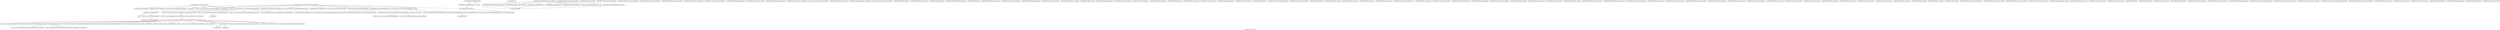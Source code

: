 digraph "Call graph: fix_nve_sphere.ll" {
	label="Call graph: fix_nve_sphere.ll";

	Node0x558aa0b59290 [shape=record,label="{_ZN9LAMMPS_NS12FixNVESphereC2EPNS_6LAMMPSEiPPc}"];
	Node0x558aa0b59290 -> Node0x558aa0a84690;
	Node0x558aa0b59290 -> Node0x558aa0a84800;
	Node0x558aa0b59290 -> Node0x558aa0a83e70;
	Node0x558aa0b59290 -> Node0x558aa0aecc30;
	Node0x558aa0b59290 -> Node0x558aa0aad8b0;
	Node0x558aa0b59290 -> Node0x558aa0a85900;
	Node0x558aa0b59290 -> Node0x558aa0a84b30;
	Node0x558aa0b59290 -> Node0x558aa0ad0df0;
	Node0x558aa0b59290 -> Node0x558aa0b59420;
	Node0x558aa0b59290 -> Node0x558aa0b596c0;
	Node0x558aa0a84690 [shape=record,label="{_ZN9LAMMPS_NS6FixNVEC2EPNS_6LAMMPSEiPPc}"];
	Node0x558aa0a85900 [shape=record,label="{_ZN9LAMMPS_NS5utils16missing_cmd_argsERKNSt7__cxx1112basic_stringIcSt11char_traitsIcESaIcEEEiS8_PNS_5ErrorE}"];
	Node0x558aa0a84800 [shape=record,label="{_ZNSaIcEC1Ev}"];
	Node0x558aa0a83e70 [shape=record,label="{_ZNSt7__cxx1112basic_stringIcSt11char_traitsIcESaIcEEC2IS3_EEPKcRKS3_}"];
	Node0x558aa0a83e70 -> Node0x558aa0adcaa0;
	Node0x558aa0a83e70 -> Node0x558aa0a855a0;
	Node0x558aa0a83e70 -> Node0x558aa0a87340;
	Node0x558aa0a83e70 -> Node0x558aa0a85420;
	Node0x558aa0a83e70 -> Node0x558aa0acf410;
	Node0x558aa0ac8c60 [shape=record,label="{__gxx_personality_v0}"];
	Node0x558aa0a84b30 [shape=record,label="{_ZNSt7__cxx1112basic_stringIcSt11char_traitsIcESaIcEED1Ev}"];
	Node0x558aa0aad8b0 [shape=record,label="{_ZNSaIcED1Ev}"];
	Node0x558aa0b596c0 [shape=record,label="{strcmp}"];
	Node0x558aa0b59420 [shape=record,label="{_ZN9LAMMPS_NS5Error3allIJRPcEEEvRKNSt7__cxx1112basic_stringIcSt11char_traitsIcESaIcEEEiSB_DpOT_}"];
	Node0x558aa0b59420 -> Node0x558aa0a98ba0;
	Node0x558aa0b59420 -> Node0x558aa0a9cdd0;
	Node0x558aa0b59420 -> Node0x558aa0aa0a80;
	Node0x558aa0ad0df0 [shape=record,label="{_ZN9LAMMPS_NS5Error3allERKNSt7__cxx1112basic_stringIcSt11char_traitsIcESaIcEEEiS8_}"];
	Node0x558aa0aecc30 [shape=record,label="{_ZN9LAMMPS_NS6FixNVED2Ev}"];
	Node0x558aa0aecc30 -> Node0x558aa0aa1bd0;
	Node0x558aa0aa3670 [shape=record,label="{_ZN9LAMMPS_NS12FixNVESphere4initEv}"];
	Node0x558aa0aa3670 -> Node0x558aa0aa4940;
	Node0x558aa0aa3670 -> Node0x558aa0a84800;
	Node0x558aa0aa3670 -> Node0x558aa0a83e70;
	Node0x558aa0aa3670 -> Node0x558aa0aad8b0;
	Node0x558aa0aa3670 -> Node0x558aa0a84b30;
	Node0x558aa0aa3670 -> Node0x558aa0aa6580;
	Node0x558aa0aa4940 [shape=record,label="{_ZN9LAMMPS_NS6FixNVE4initEv}"];
	Node0x558aa0aa6580 [shape=record,label="{_ZN9LAMMPS_NS5Error3oneERKNSt7__cxx1112basic_stringIcSt11char_traitsIcESaIcEEEiS8_}"];
	Node0x558aa0b677f0 [shape=record,label="{_ZN9LAMMPS_NS12FixNVESphere17initial_integrateEi}"];
	Node0x558aa0b677f0 -> Node0x558aa0b67870;
	Node0x558aa0b677f0 -> Node0x558aa0b67c60;
	Node0x558aa0b677f0 -> Node0x558aa0aab980;
	Node0x558aa0b677f0 -> Node0x558aa0aa9990;
	Node0x558aa0b677f0 -> Node0x558aa0aaa300;
	Node0x558aa0b677f0 -> Node0x558aa0aac270;
	Node0x558aa0b677f0 -> Node0x558aa0aaee00;
	Node0x558aa0b677f0 -> Node0x558aa0aa7e50;
	Node0x558aa0b67870 [shape=record,label="{llvm.fmuladd.f64}"];
	Node0x558aa0aa7e50 [shape=record,label="{sqrt}"];
	Node0x558aa0aa9990 [shape=record,label="{_ZN9MathExtra6matvecEPA3_KdPS0_Pd}"];
	Node0x558aa0aa9990 -> Node0x558aa0b67870;
	Node0x558aa0b1f4c0 [shape=record,label="{_ZN9LAMMPS_NS3Fix19unpack_reverse_commEiPiPd}"];
	Node0x558aa0b20310 [shape=record,label="{_ZN9LAMMPS_NS3Fix10reset_gridEv}"];
	Node0x558aa0b21100 [shape=record,label="{_ZN9LAMMPS_NS3Fix17pack_forward_gridEiPviPi}"];
	Node0x558aa0b243d0 [shape=record,label="{_ZN9LAMMPS_NS3Fix19unpack_forward_gridEiPviPi}"];
	Node0x558aa0b25660 [shape=record,label="{_ZN9LAMMPS_NS3Fix17pack_reverse_gridEiPviPi}"];
	Node0x558aa0b26470 [shape=record,label="{_ZN9LAMMPS_NS3Fix19unpack_reverse_gridEiPviPi}"];
	Node0x558aa0b27500 [shape=record,label="{_ZN9LAMMPS_NS3Fix15pack_remap_gridEiPviPi}"];
	Node0x558aa0b28210 [shape=record,label="{_ZN9LAMMPS_NS3Fix17unpack_remap_gridEiPviPi}"];
	Node0x558aa0b28ee0 [shape=record,label="{_ZN9LAMMPS_NS3Fix16unpack_read_gridEiPc}"];
	Node0x558aa0b2b6c0 [shape=record,label="{_ZN9LAMMPS_NS3Fix15pack_write_gridEiPv}"];
	Node0x558aa0b2c8d0 [shape=record,label="{_ZN9LAMMPS_NS3Fix17unpack_write_gridEiPvPi}"];
	Node0x558aa0b2dc90 [shape=record,label="{_ZN9LAMMPS_NS3Fix16get_grid_by_nameERKNSt7__cxx1112basic_stringIcSt11char_traitsIcESaIcEEERi}"];
	Node0x558aa0b3e8b0 [shape=record,label="{_ZN9LAMMPS_NS3Fix17get_grid_by_indexEi}"];
	Node0x558aa0b3f7d0 [shape=record,label="{_ZN9LAMMPS_NS3Fix20get_griddata_by_nameEiRKNSt7__cxx1112basic_stringIcSt11char_traitsIcESaIcEEERi}"];
	Node0x558aa0aaa300 [shape=record,label="{_ZN9MathExtra13BuildRxMatrixEPA3_dd}"];
	Node0x558aa0aab980 [shape=record,label="{_ZN9MathExtra16transpose_times3EPA3_KdS2_PA3_d}"];
	Node0x558aa0aab980 -> Node0x558aa0b67870;
	Node0x558aa0aac270 [shape=record,label="{_ZN9MathExtra13BuildRyMatrixEPA3_dd}"];
	Node0x558aa0aaee00 [shape=record,label="{_ZN9MathExtra13BuildRzMatrixEPA3_dd}"];
	Node0x558aa0b67c60 [shape=record,label="{_ZN9MathExtra16transpose_matvecEPA3_KdPS0_Pd}"];
	Node0x558aa0b67c60 -> Node0x558aa0b67870;
	Node0x558aa0ab3ce0 [shape=record,label="{_ZN9LAMMPS_NS12FixNVESphere15final_integrateEv}"];
	Node0x558aa0ab3ce0 -> Node0x558aa0b67870;
	Node0x558aa0b67e30 [shape=record,label="{_ZN9LAMMPS_NS12FixNVESphereD2Ev}"];
	Node0x558aa0b67e30 -> Node0x558aa0aecc30;
	Node0x558aa0b67eb0 [shape=record,label="{_ZN9LAMMPS_NS12FixNVESphereD0Ev}"];
	Node0x558aa0b67eb0 -> Node0x558aa0b67e30;
	Node0x558aa0b67eb0 -> Node0x558aa0b67f60;
	Node0x558aa0b67fe0 [shape=record,label="{_ZN9LAMMPS_NS6FixNVE7setmaskEv}"];
	Node0x558aa0b68060 [shape=record,label="{_ZN9LAMMPS_NS3Fix16post_constructorEv}"];
	Node0x558aa0b0a2a0 [shape=record,label="{_ZN9LAMMPS_NS3Fix9min_storeEv}"];
	Node0x558aa0ab4450 [shape=record,label="{_ZN9LAMMPS_NS3Fix9init_listEiPNS_9NeighListE}"];
	Node0x558aa0ab60e0 [shape=record,label="{_ZN9LAMMPS_NS3Fix5setupEi}"];
	Node0x558aa0ab6c90 [shape=record,label="{_ZN9LAMMPS_NS3Fix18setup_pre_exchangeEv}"];
	Node0x558aa0ab72b0 [shape=record,label="{_ZN9LAMMPS_NS3Fix18setup_pre_neighborEv}"];
	Node0x558aa0ab8530 [shape=record,label="{_ZN9LAMMPS_NS3Fix19setup_post_neighborEv}"];
	Node0x558aa0ab9ca0 [shape=record,label="{_ZN9LAMMPS_NS3Fix15setup_pre_forceEi}"];
	Node0x558aa0abb510 [shape=record,label="{_ZN9LAMMPS_NS3Fix17setup_pre_reverseEii}"];
	Node0x558aa0abde00 [shape=record,label="{_ZN9LAMMPS_NS3Fix9min_setupEi}"];
	Node0x558aa0abed60 [shape=record,label="{_ZN9LAMMPS_NS3Fix14post_integrateEv}"];
	Node0x558aa0ac0770 [shape=record,label="{_ZN9LAMMPS_NS3Fix12pre_exchangeEv}"];
	Node0x558aa0ac5350 [shape=record,label="{_ZN9LAMMPS_NS3Fix12pre_neighborEv}"];
	Node0x558aa0ac60e0 [shape=record,label="{_ZN9LAMMPS_NS3Fix13post_neighborEv}"];
	Node0x558aa0ac68b0 [shape=record,label="{_ZN9LAMMPS_NS3Fix9pre_forceEi}"];
	Node0x558aa0acd440 [shape=record,label="{_ZN9LAMMPS_NS3Fix11pre_reverseEii}"];
	Node0x558aa0acfee0 [shape=record,label="{_ZN9LAMMPS_NS3Fix10post_forceEi}"];
	Node0x558aa0ad46e0 [shape=record,label="{_ZN9LAMMPS_NS3Fix15fused_integrateEi}"];
	Node0x558aa0ad5890 [shape=record,label="{_ZN9LAMMPS_NS3Fix11end_of_stepEv}"];
	Node0x558aa0ad8260 [shape=record,label="{_ZN9LAMMPS_NS3Fix8post_runEv}"];
	Node0x558aa0ad9a90 [shape=record,label="{_ZN9LAMMPS_NS3Fix13write_restartEP8_IO_FILE}"];
	Node0x558aa0ada4f0 [shape=record,label="{_ZN9LAMMPS_NS3Fix18write_restart_fileEPKc}"];
	Node0x558aa0adaf70 [shape=record,label="{_ZN9LAMMPS_NS3Fix7restartEPc}"];
	Node0x558aa0ae0f50 [shape=record,label="{_ZN9LAMMPS_NS3Fix11grow_arraysEi}"];
	Node0x558aa0ae42c0 [shape=record,label="{_ZN9LAMMPS_NS3Fix11copy_arraysEiii}"];
	Node0x558aa0aea1b0 [shape=record,label="{_ZN9LAMMPS_NS3Fix10set_arraysEi}"];
	Node0x558aa0aeb180 [shape=record,label="{_ZN9LAMMPS_NS3Fix13update_arraysEii}"];
	Node0x558aa0aeb9c0 [shape=record,label="{_ZN9LAMMPS_NS3Fix12set_moleculeEiiiPdS1_S1_}"];
	Node0x558aa0aecd50 [shape=record,label="{_ZN9LAMMPS_NS3Fix11clear_bonusEv}"];
	Node0x558aa0aee840 [shape=record,label="{_ZN9LAMMPS_NS3Fix11pack_borderEiPiPd}"];
	Node0x558aa0aefc70 [shape=record,label="{_ZN9LAMMPS_NS3Fix13unpack_borderEiiPd}"];
	Node0x558aa0af1170 [shape=record,label="{_ZN9LAMMPS_NS3Fix13pack_exchangeEiPd}"];
	Node0x558aa0af2600 [shape=record,label="{_ZN9LAMMPS_NS3Fix15unpack_exchangeEiPd}"];
	Node0x558aa0af34d0 [shape=record,label="{_ZN9LAMMPS_NS3Fix12pack_restartEiPd}"];
	Node0x558aa0af4640 [shape=record,label="{_ZN9LAMMPS_NS3Fix14unpack_restartEii}"];
	Node0x558aa0af6520 [shape=record,label="{_ZN9LAMMPS_NS3Fix12size_restartEi}"];
	Node0x558aa0af6ae0 [shape=record,label="{_ZN9LAMMPS_NS3Fix15maxsize_restartEv}"];
	Node0x558aa0af8c10 [shape=record,label="{_ZN9LAMMPS_NS3Fix21setup_pre_force_respaEii}"];
	Node0x558aa0af9520 [shape=record,label="{_ZN9LAMMPS_NS6FixNVE23initial_integrate_respaEiii}"];
	Node0x558aa0afb0a0 [shape=record,label="{_ZN9LAMMPS_NS3Fix20post_integrate_respaEii}"];
	Node0x558aa0afc890 [shape=record,label="{_ZN9LAMMPS_NS3Fix15pre_force_respaEiii}"];
	Node0x558aa0afe4c0 [shape=record,label="{_ZN9LAMMPS_NS3Fix16post_force_respaEiii}"];
	Node0x558aa0affc90 [shape=record,label="{_ZN9LAMMPS_NS6FixNVE21final_integrate_respaEii}"];
	Node0x558aa0b019b0 [shape=record,label="{_ZN9LAMMPS_NS3Fix16min_pre_exchangeEv}"];
	Node0x558aa0b03020 [shape=record,label="{_ZN9LAMMPS_NS3Fix16min_pre_neighborEv}"];
	Node0x558aa0b04340 [shape=record,label="{_ZN9LAMMPS_NS3Fix17min_post_neighborEv}"];
	Node0x558aa0b088a0 [shape=record,label="{_ZN9LAMMPS_NS3Fix13min_pre_forceEi}"];
	Node0x558aa0b06450 [shape=record,label="{_ZN9LAMMPS_NS3Fix15min_pre_reverseEii}"];
	Node0x558aa0b07ac0 [shape=record,label="{_ZN9LAMMPS_NS3Fix14min_post_forceEi}"];
	Node0x558aa0b09d10 [shape=record,label="{_ZN9LAMMPS_NS3Fix10min_energyEPd}"];
	Node0x558aa0b0b550 [shape=record,label="{_ZN9LAMMPS_NS3Fix14min_clearstoreEv}"];
	Node0x558aa0b0fc70 [shape=record,label="{_ZN9LAMMPS_NS3Fix13min_pushstoreEv}"];
	Node0x558aa0b13090 [shape=record,label="{_ZN9LAMMPS_NS3Fix12min_popstoreEv}"];
	Node0x558aa0b14ec0 [shape=record,label="{_ZN9LAMMPS_NS3Fix13min_reset_refEv}"];
	Node0x558aa0b15560 [shape=record,label="{_ZN9LAMMPS_NS3Fix8min_stepEdPd}"];
	Node0x558aa0b183a0 [shape=record,label="{_ZN9LAMMPS_NS3Fix9max_alphaEPd}"];
	Node0x558aa0b19ca0 [shape=record,label="{_ZN9LAMMPS_NS3Fix7min_dofEv}"];
	Node0x558aa0b1bc00 [shape=record,label="{_ZN9LAMMPS_NS3Fix17pack_forward_commEiPiPdiS1_}"];
	Node0x558aa0b1c920 [shape=record,label="{_ZN9LAMMPS_NS3Fix19unpack_forward_commEiiPd}"];
	Node0x558aa0b1de20 [shape=record,label="{_ZN9LAMMPS_NS3Fix22pack_reverse_comm_sizeEii}"];
	Node0x558aa0b1e9e0 [shape=record,label="{_ZN9LAMMPS_NS3Fix17pack_reverse_commEiiPd}"];
	Node0x558aa0b404f0 [shape=record,label="{_ZN9LAMMPS_NS3Fix21get_griddata_by_indexEi}"];
	Node0x558aa0b41100 [shape=record,label="{_ZN9LAMMPS_NS3Fix14compute_scalarEv}"];
	Node0x558aa0b42090 [shape=record,label="{_ZN9LAMMPS_NS3Fix14compute_vectorEi}"];
	Node0x558aa0b42e80 [shape=record,label="{_ZN9LAMMPS_NS3Fix13compute_arrayEii}"];
	Node0x558aa0a93690 [shape=record,label="{_ZN9LAMMPS_NS3Fix3dofEi}"];
	Node0x558aa0b45e30 [shape=record,label="{_ZN9LAMMPS_NS3Fix6deformEi}"];
	Node0x558aa0b47610 [shape=record,label="{_ZN9LAMMPS_NS3Fix12reset_targetEd}"];
	Node0x558aa0b48910 [shape=record,label="{_ZN9LAMMPS_NS6FixNVE8reset_dtEv}"];
	Node0x558aa0b48f10 [shape=record,label="{_ZN9LAMMPS_NS3Fix16read_data_headerEPc}"];
	Node0x558aa0b4a1d0 [shape=record,label="{_ZN9LAMMPS_NS3Fix17read_data_sectionEPciS1_i}"];
	Node0x558aa0b4aec0 [shape=record,label="{_ZN9LAMMPS_NS3Fix20read_data_skip_linesEPc}"];
	Node0x558aa0b4ba80 [shape=record,label="{_ZN9LAMMPS_NS3Fix17write_data_headerEP8_IO_FILEi}"];
	Node0x558aa0b4c3c0 [shape=record,label="{_ZN9LAMMPS_NS3Fix23write_data_section_sizeEiRiS1_}"];
	Node0x558aa0b4bdd0 [shape=record,label="{_ZN9LAMMPS_NS3Fix23write_data_section_packEiPPd}"];
	Node0x558aa0b4dd90 [shape=record,label="{_ZN9LAMMPS_NS3Fix26write_data_section_keywordEiP8_IO_FILE}"];
	Node0x558aa0b4b970 [shape=record,label="{_ZN9LAMMPS_NS3Fix18write_data_sectionEiP8_IO_FILEiPPdi}"];
	Node0x558aa0b4c050 [shape=record,label="{_ZN9LAMMPS_NS3Fix13zero_momentumEv}"];
	Node0x558aa0b4c530 [shape=record,label="{_ZN9LAMMPS_NS3Fix13zero_rotationEv}"];
	Node0x558aa0b500e0 [shape=record,label="{_ZN9LAMMPS_NS3Fix15rebuild_specialEv}"];
	Node0x558aa0b50690 [shape=record,label="{_ZN9LAMMPS_NS3Fix5imageERPiRPPd}"];
	Node0x558aa0b51f30 [shape=record,label="{_ZN9LAMMPS_NS3Fix12modify_paramEiPPc}"];
	Node0x558aa0b53460 [shape=record,label="{_ZN9LAMMPS_NS3Fix7extractEPKcRi}"];
	Node0x558aa0b680e0 [shape=record,label="{_ZN9LAMMPS_NS3Fix12memory_usageEv}"];
	Node0x558aa0aa1bd0 [shape=record,label="{_ZN9LAMMPS_NS3FixD2Ev}"];
	Node0x558aa0b67f60 [shape=record,label="{_ZdlPv}"];
	Node0x558aa0adcaa0 [shape=record,label="{_ZNSt7__cxx1112basic_stringIcSt11char_traitsIcESaIcEE13_M_local_dataEv}"];
	Node0x558aa0a855a0 [shape=record,label="{_ZNSt7__cxx1112basic_stringIcSt11char_traitsIcESaIcEE12_Alloc_hiderC1EPcRKS3_}"];
	Node0x558aa0a85420 [shape=record,label="{_ZNSt7__cxx1112basic_stringIcSt11char_traitsIcESaIcEE12_M_constructIPKcEEvT_S8_}"];
	Node0x558aa0a85420 -> Node0x558aa0ab5f00;
	Node0x558aa0a87340 [shape=record,label="{_ZNSt11char_traitsIcE6lengthEPKc}"];
	Node0x558aa0a87340 -> Node0x558aa0a8ee40;
	Node0x558aa0a87340 -> Node0x558aa0a8f5b0;
	Node0x558aa0acf410 [shape=record,label="{_ZNSt7__cxx1112basic_stringIcSt11char_traitsIcESaIcEE12_Alloc_hiderD2Ev}"];
	Node0x558aa0acf410 -> Node0x558aa0b4e760;
	Node0x558aa0ab5f00 [shape=record,label="{_ZNSt7__cxx1112basic_stringIcSt11char_traitsIcESaIcEE16_M_construct_auxIPKcEEvT_S8_St12__false_type}"];
	Node0x558aa0ab5f00 -> Node0x558aa0b250f0;
	Node0x558aa0b250f0 [shape=record,label="{_ZNSt7__cxx1112basic_stringIcSt11char_traitsIcESaIcEE12_M_constructIPKcEEvT_S8_St20forward_iterator_tag}"];
	Node0x558aa0b250f0 -> Node0x558aa0ad83f0;
	Node0x558aa0b250f0 -> Node0x558aa0b209a0;
	Node0x558aa0b250f0 -> Node0x558aa0b2a990;
	Node0x558aa0b250f0 -> Node0x558aa0b2b230;
	Node0x558aa0b250f0 -> Node0x558aa0b0b890;
	Node0x558aa0b250f0 -> Node0x558aa0b6a1c0;
	Node0x558aa0b250f0 -> Node0x558aa0b6a240;
	Node0x558aa0b250f0 -> Node0x558aa0b6a2c0;
	Node0x558aa0b250f0 -> Node0x558aa0b6a340;
	Node0x558aa0b250f0 -> Node0x558aa0b6a3c0;
	Node0x558aa0b250f0 -> Node0x558aa0b6a440;
	Node0x558aa0b250f0 -> Node0x558aa0b6a4c0;
	Node0x558aa0b250f0 -> Node0x558aa0b6a540;
	Node0x558aa0b250f0 -> Node0x558aa0b6a5c0;
	Node0x558aa0ad83f0 [shape=record,label="{_ZN9__gnu_cxx17__is_null_pointerIKcEEbPT_}"];
	Node0x558aa0b209a0 [shape=record,label="{_ZSt19__throw_logic_errorPKc}"];
	Node0x558aa0b2a990 [shape=record,label="{_ZSt8distanceIPKcENSt15iterator_traitsIT_E15difference_typeES3_S3_}"];
	Node0x558aa0b2a990 -> Node0x558aa0b6a640;
	Node0x558aa0b2a990 -> Node0x558aa0b6a6c0;
	Node0x558aa0b0b890 [shape=record,label="{_ZNSt7__cxx1112basic_stringIcSt11char_traitsIcESaIcEE7_M_dataEPc}"];
	Node0x558aa0b2b230 [shape=record,label="{_ZNSt7__cxx1112basic_stringIcSt11char_traitsIcESaIcEE9_M_createERmm}"];
	Node0x558aa0b6a1c0 [shape=record,label="{_ZNSt7__cxx1112basic_stringIcSt11char_traitsIcESaIcEE11_M_capacityEm}"];
	Node0x558aa0b6a2c0 [shape=record,label="{_ZNSt7__cxx1112basic_stringIcSt11char_traitsIcESaIcEE13_S_copy_charsEPcPKcS7_}"];
	Node0x558aa0b6a240 [shape=record,label="{_ZNKSt7__cxx1112basic_stringIcSt11char_traitsIcESaIcEE7_M_dataEv}"];
	Node0x558aa0b6a340 [shape=record,label="{__cxa_begin_catch}"];
	Node0x558aa0b6a3c0 [shape=record,label="{_ZNSt7__cxx1112basic_stringIcSt11char_traitsIcESaIcEE10_M_disposeEv}"];
	Node0x558aa0b6a440 [shape=record,label="{__cxa_rethrow}"];
	Node0x558aa0b6a4c0 [shape=record,label="{__cxa_end_catch}"];
	Node0x558aa0b6a5c0 [shape=record,label="{__clang_call_terminate}"];
	Node0x558aa0b6a5c0 -> Node0x558aa0b6a340;
	Node0x558aa0b6a5c0 -> Node0x558aa0b6a740;
	Node0x558aa0b6a740 [shape=record,label="{_ZSt9terminatev}"];
	Node0x558aa0b6a540 [shape=record,label="{_ZNSt7__cxx1112basic_stringIcSt11char_traitsIcESaIcEE13_M_set_lengthEm}"];
	Node0x558aa0b6a6c0 [shape=record,label="{_ZSt10__distanceIPKcENSt15iterator_traitsIT_E15difference_typeES3_S3_St26random_access_iterator_tag}"];
	Node0x558aa0b6a640 [shape=record,label="{_ZSt19__iterator_categoryIPKcENSt15iterator_traitsIT_E17iterator_categoryERKS3_}"];
	Node0x558aa0a8ee40 [shape=record,label="{_ZN9__gnu_cxx11char_traitsIcE6lengthEPKc}"];
	Node0x558aa0a8ee40 -> Node0x558aa0b6a7c0;
	Node0x558aa0a8f5b0 [shape=record,label="{strlen}"];
	Node0x558aa0b6a7c0 [shape=record,label="{_ZN9__gnu_cxx11char_traitsIcE2eqERKcS3_}"];
	Node0x558aa0b4e760 [shape=record,label="{_ZNSaIcED2Ev}"];
	Node0x558aa0aa0a80 [shape=record,label="{_ZN9LAMMPS_NS5Error4_allERKNSt7__cxx1112basic_stringIcSt11char_traitsIcESaIcEEEiN3fmt6v9_lmp17basic_string_viewIcEENSA_17basic_format_argsINSA_20basic_format_contextINSA_8appenderEcEEEE}"];
	Node0x558aa0a98ba0 [shape=record,label="{_ZN3fmt6v9_lmp17basic_string_viewIcEC2ISt11char_traitsIcESaIcEEERKNSt7__cxx1112basic_stringIcT_T0_EE}"];
	Node0x558aa0a98ba0 -> Node0x558aa0b6a900;
	Node0x558aa0a98ba0 -> Node0x558aa0b6a9b0;
	Node0x558aa0a9cdd0 [shape=record,label="{_ZN3fmt6v9_lmp16make_format_argsINS0_20basic_format_contextINS0_8appenderEcEEJRPcEEENS0_16format_arg_storeIT_JDpNSt9remove_cvINSt16remove_referenceIT0_E4typeEE4typeEEEEDpOSB_}"];
	Node0x558aa0a9cdd0 -> Node0x558aa0b6aa30;
	Node0x558aa0b6a900 [shape=record,label="{_ZNKSt7__cxx1112basic_stringIcSt11char_traitsIcESaIcEE4dataEv}"];
	Node0x558aa0b6a9b0 [shape=record,label="{_ZNKSt7__cxx1112basic_stringIcSt11char_traitsIcESaIcEE4sizeEv}"];
	Node0x558aa0b6aa30 [shape=record,label="{llvm.memcpy.p0.p0.i64}"];
}
